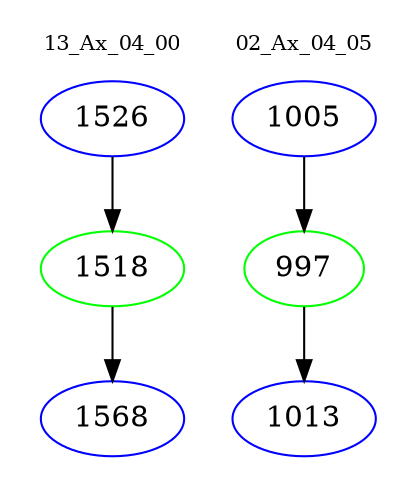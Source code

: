 digraph{
subgraph cluster_0 {
color = white
label = "13_Ax_04_00";
fontsize=10;
T0_1526 [label="1526", color="blue"]
T0_1526 -> T0_1518 [color="black"]
T0_1518 [label="1518", color="green"]
T0_1518 -> T0_1568 [color="black"]
T0_1568 [label="1568", color="blue"]
}
subgraph cluster_1 {
color = white
label = "02_Ax_04_05";
fontsize=10;
T1_1005 [label="1005", color="blue"]
T1_1005 -> T1_997 [color="black"]
T1_997 [label="997", color="green"]
T1_997 -> T1_1013 [color="black"]
T1_1013 [label="1013", color="blue"]
}
}
